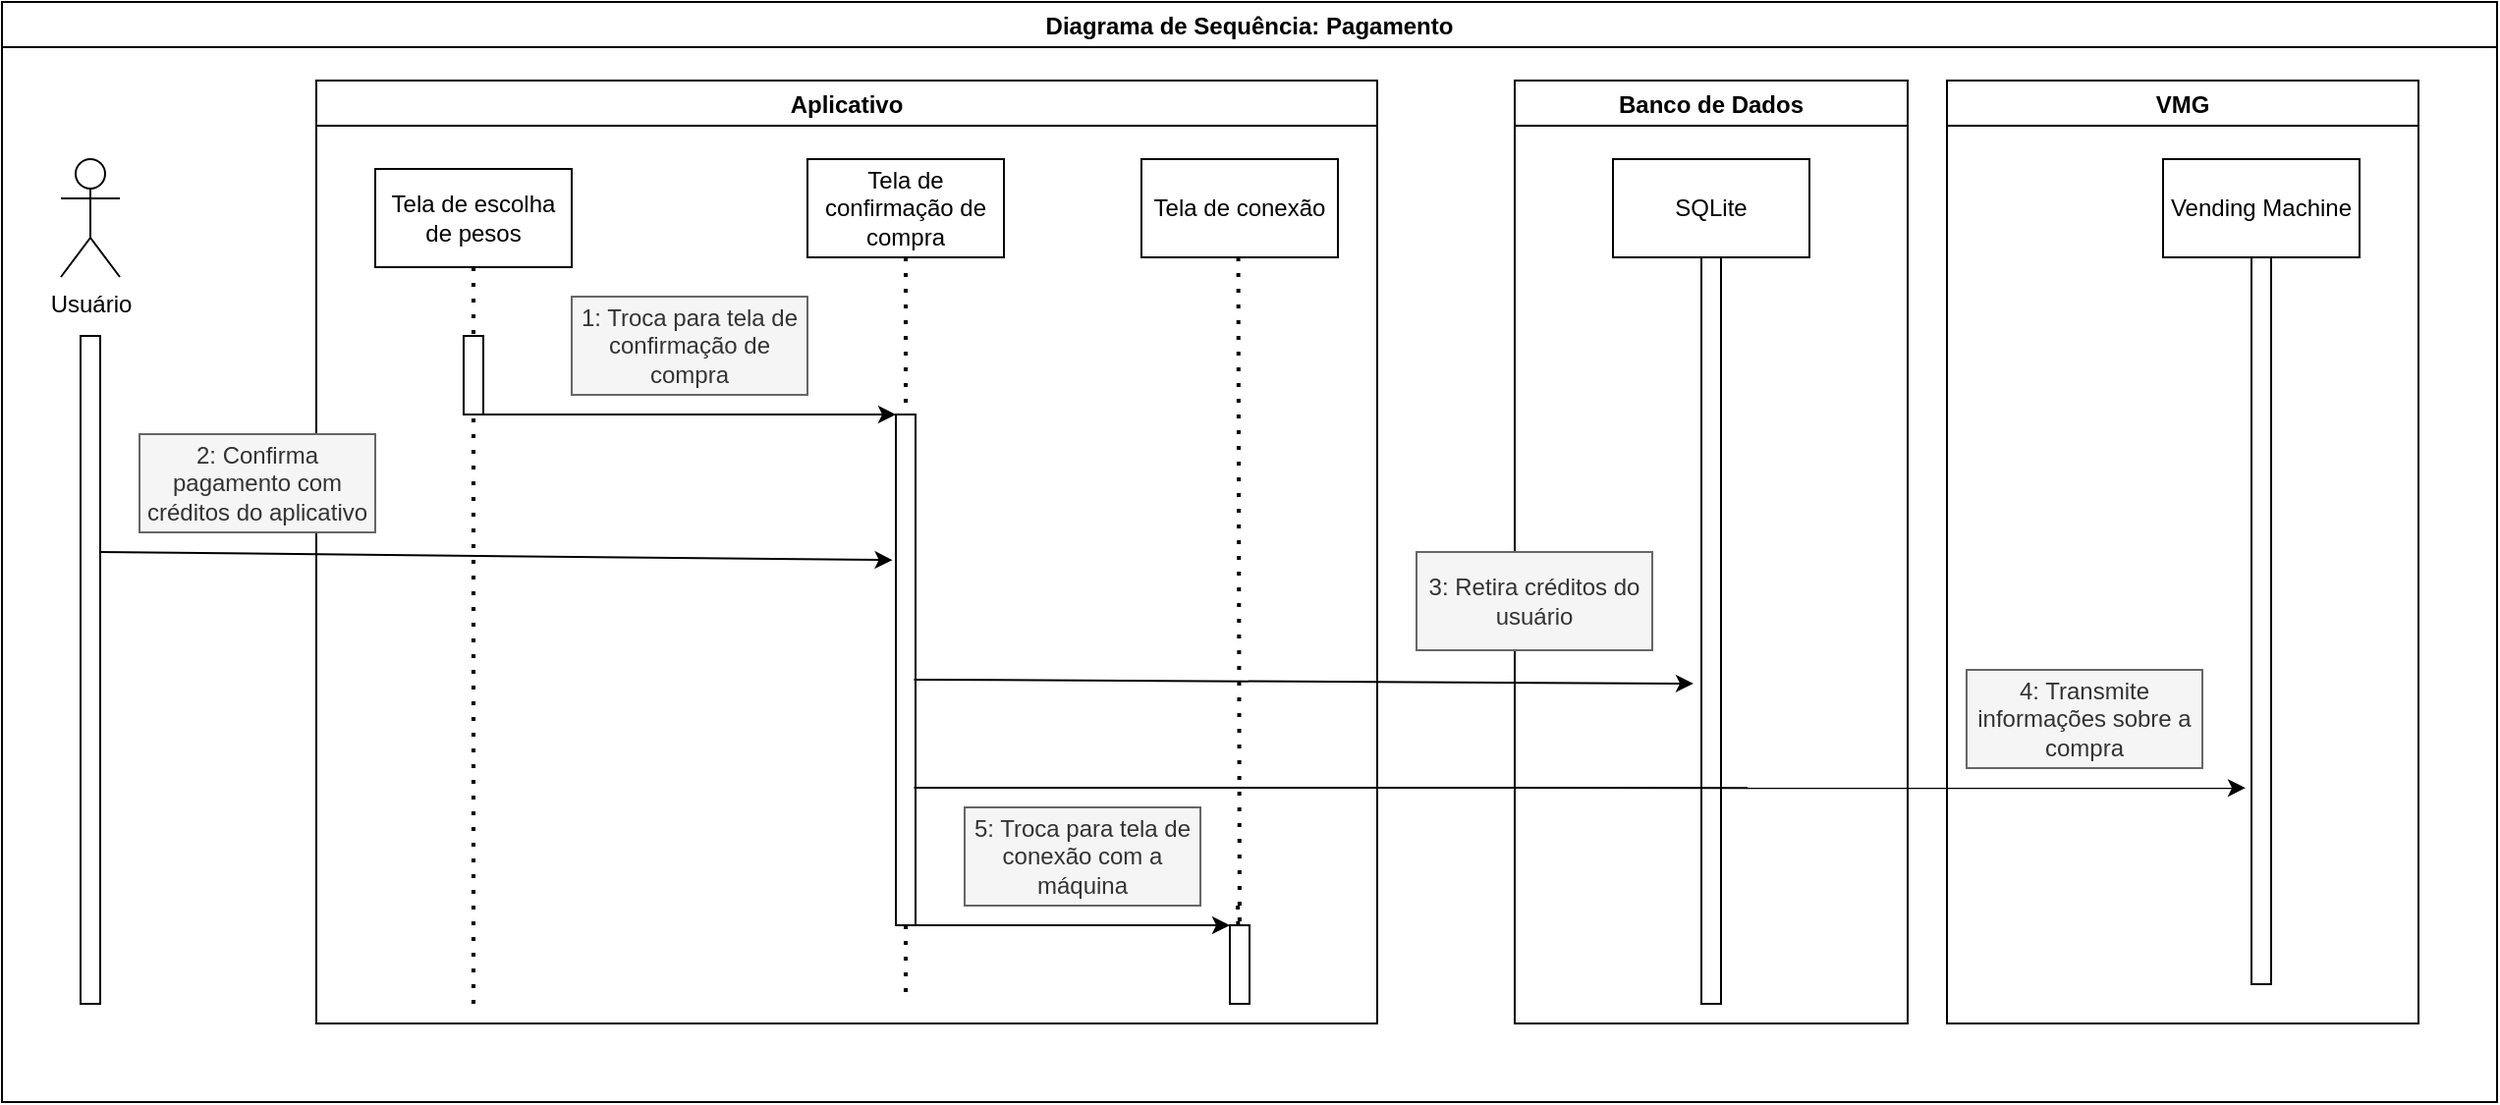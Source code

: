 <mxfile version="17.4.2" type="device"><diagram id="3SfeYP3rMIyX_49VG1b-" name="Page-1"><mxGraphModel dx="695" dy="1246" grid="1" gridSize="10" guides="1" tooltips="1" connect="1" arrows="1" fold="1" page="1" pageScale="1" pageWidth="700" pageHeight="750" math="0" shadow="0"><root><mxCell id="0"/><mxCell id="1" parent="0"/><mxCell id="iY7cOR294t8O31VlDXwg-2" value="Usuário" style="shape=umlActor;verticalLabelPosition=bottom;verticalAlign=top;html=1;outlineConnect=0;" vertex="1" parent="1"><mxGeometry x="50" y="30" width="30" height="60" as="geometry"/></mxCell><mxCell id="iY7cOR294t8O31VlDXwg-3" value="Tela de escolha de pesos" style="rounded=0;whiteSpace=wrap;html=1;" vertex="1" parent="1"><mxGeometry x="210" y="35" width="100" height="50" as="geometry"/></mxCell><mxCell id="iY7cOR294t8O31VlDXwg-4" value="Tela de confirmação de compra" style="rounded=0;whiteSpace=wrap;html=1;" vertex="1" parent="1"><mxGeometry x="430" y="30" width="100" height="50" as="geometry"/></mxCell><mxCell id="iY7cOR294t8O31VlDXwg-6" value="" style="rounded=0;whiteSpace=wrap;html=1;" vertex="1" parent="1"><mxGeometry x="60" y="120" width="10" height="340" as="geometry"/></mxCell><mxCell id="iY7cOR294t8O31VlDXwg-7" value="" style="rounded=0;whiteSpace=wrap;html=1;" vertex="1" parent="1"><mxGeometry x="255" y="120" width="10" height="40" as="geometry"/></mxCell><mxCell id="iY7cOR294t8O31VlDXwg-8" value="" style="rounded=0;whiteSpace=wrap;html=1;" vertex="1" parent="1"><mxGeometry x="475" y="160" width="10" height="260" as="geometry"/></mxCell><mxCell id="iY7cOR294t8O31VlDXwg-9" value="" style="endArrow=none;dashed=1;html=1;dashPattern=1 3;strokeWidth=2;rounded=0;entryX=0.5;entryY=1;entryDx=0;entryDy=0;" edge="1" parent="1" target="iY7cOR294t8O31VlDXwg-7"><mxGeometry width="50" height="50" relative="1" as="geometry"><mxPoint x="260" y="460" as="sourcePoint"/><mxPoint x="260" y="170" as="targetPoint"/></mxGeometry></mxCell><mxCell id="iY7cOR294t8O31VlDXwg-10" value="" style="endArrow=none;dashed=1;html=1;dashPattern=1 3;strokeWidth=2;rounded=0;entryX=0.5;entryY=0;entryDx=0;entryDy=0;exitX=0.5;exitY=1;exitDx=0;exitDy=0;" edge="1" parent="1" source="iY7cOR294t8O31VlDXwg-4" target="iY7cOR294t8O31VlDXwg-8"><mxGeometry width="50" height="50" relative="1" as="geometry"><mxPoint x="270" y="330" as="sourcePoint"/><mxPoint x="270" y="170" as="targetPoint"/></mxGeometry></mxCell><mxCell id="iY7cOR294t8O31VlDXwg-11" value="" style="endArrow=none;dashed=1;html=1;dashPattern=1 3;strokeWidth=2;rounded=0;entryX=0.5;entryY=0;entryDx=0;entryDy=0;exitX=0.5;exitY=1;exitDx=0;exitDy=0;" edge="1" parent="1" source="iY7cOR294t8O31VlDXwg-3" target="iY7cOR294t8O31VlDXwg-7"><mxGeometry width="50" height="50" relative="1" as="geometry"><mxPoint x="490" y="95" as="sourcePoint"/><mxPoint x="490" y="170" as="targetPoint"/></mxGeometry></mxCell><mxCell id="iY7cOR294t8O31VlDXwg-12" value="" style="endArrow=classic;html=1;rounded=0;entryX=0;entryY=0;entryDx=0;entryDy=0;exitX=1;exitY=1;exitDx=0;exitDy=0;" edge="1" parent="1" source="iY7cOR294t8O31VlDXwg-7" target="iY7cOR294t8O31VlDXwg-8"><mxGeometry width="50" height="50" relative="1" as="geometry"><mxPoint x="260" y="260" as="sourcePoint"/><mxPoint x="310" y="210" as="targetPoint"/></mxGeometry></mxCell><mxCell id="iY7cOR294t8O31VlDXwg-13" value="1: Troca para tela de confirmação de compra" style="rounded=0;whiteSpace=wrap;html=1;fillColor=#f5f5f5;fontColor=#333333;strokeColor=#666666;" vertex="1" parent="1"><mxGeometry x="310" y="100" width="120" height="50" as="geometry"/></mxCell><mxCell id="iY7cOR294t8O31VlDXwg-16" value="" style="endArrow=classic;html=1;rounded=0;entryX=-0.171;entryY=0.285;entryDx=0;entryDy=0;exitX=1;exitY=1;exitDx=0;exitDy=0;entryPerimeter=0;" edge="1" parent="1" target="iY7cOR294t8O31VlDXwg-8"><mxGeometry width="50" height="50" relative="1" as="geometry"><mxPoint x="70" y="230" as="sourcePoint"/><mxPoint x="280" y="230.0" as="targetPoint"/></mxGeometry></mxCell><mxCell id="iY7cOR294t8O31VlDXwg-17" value="SQLite" style="rounded=0;whiteSpace=wrap;html=1;" vertex="1" parent="1"><mxGeometry x="840" y="30" width="100" height="50" as="geometry"/></mxCell><mxCell id="iY7cOR294t8O31VlDXwg-18" value="" style="rounded=0;whiteSpace=wrap;html=1;" vertex="1" parent="1"><mxGeometry x="885" y="80" width="10" height="380" as="geometry"/></mxCell><mxCell id="iY7cOR294t8O31VlDXwg-20" value="" style="endArrow=classic;html=1;rounded=0;exitX=0.924;exitY=0.519;exitDx=0;exitDy=0;exitPerimeter=0;entryX=-0.4;entryY=0.571;entryDx=0;entryDy=0;entryPerimeter=0;" edge="1" parent="1" source="iY7cOR294t8O31VlDXwg-8" target="iY7cOR294t8O31VlDXwg-18"><mxGeometry width="50" height="50" relative="1" as="geometry"><mxPoint x="430" y="320" as="sourcePoint"/><mxPoint x="650" y="290" as="targetPoint"/></mxGeometry></mxCell><mxCell id="iY7cOR294t8O31VlDXwg-21" value="Vending Machine" style="rounded=0;whiteSpace=wrap;html=1;" vertex="1" parent="1"><mxGeometry x="1120" y="30" width="100" height="50" as="geometry"/></mxCell><mxCell id="iY7cOR294t8O31VlDXwg-22" value="" style="rounded=0;whiteSpace=wrap;html=1;" vertex="1" parent="1"><mxGeometry x="1165" y="80" width="10" height="370" as="geometry"/></mxCell><mxCell id="iY7cOR294t8O31VlDXwg-23" value="4: Transmite informações sobre a compra" style="rounded=0;whiteSpace=wrap;html=1;fillColor=#f5f5f5;fontColor=#333333;strokeColor=#666666;" vertex="1" parent="1"><mxGeometry x="1020" y="290" width="120" height="50" as="geometry"/></mxCell><mxCell id="iY7cOR294t8O31VlDXwg-24" value="" style="endArrow=classic;html=1;rounded=0;exitX=0.924;exitY=0.519;exitDx=0;exitDy=0;exitPerimeter=0;entryX=-0.3;entryY=0.73;entryDx=0;entryDy=0;entryPerimeter=0;" edge="1" parent="1" target="iY7cOR294t8O31VlDXwg-22"><mxGeometry width="50" height="50" relative="1" as="geometry"><mxPoint x="484.24" y="350" as="sourcePoint"/><mxPoint x="665" y="351.12" as="targetPoint"/></mxGeometry></mxCell><mxCell id="iY7cOR294t8O31VlDXwg-26" value="5: Troca para tela de conexão com a máquina" style="rounded=0;whiteSpace=wrap;html=1;fillColor=#f5f5f5;fontColor=#333333;strokeColor=#666666;" vertex="1" parent="1"><mxGeometry x="510" y="360" width="120" height="50" as="geometry"/></mxCell><mxCell id="iY7cOR294t8O31VlDXwg-29" value="Tela de conexão" style="rounded=0;whiteSpace=wrap;html=1;" vertex="1" parent="1"><mxGeometry x="600" y="30" width="100" height="50" as="geometry"/></mxCell><mxCell id="iY7cOR294t8O31VlDXwg-30" value="" style="endArrow=none;dashed=1;html=1;dashPattern=1 3;strokeWidth=2;rounded=0;exitX=0.5;exitY=1;exitDx=0;exitDy=0;startArrow=none;" edge="1" parent="1" source="iY7cOR294t8O31VlDXwg-31"><mxGeometry width="50" height="50" relative="1" as="geometry"><mxPoint x="649.29" y="80" as="sourcePoint"/><mxPoint x="649" y="410" as="targetPoint"/></mxGeometry></mxCell><mxCell id="iY7cOR294t8O31VlDXwg-31" value="" style="rounded=0;whiteSpace=wrap;html=1;" vertex="1" parent="1"><mxGeometry x="645" y="420" width="10" height="40" as="geometry"/></mxCell><mxCell id="iY7cOR294t8O31VlDXwg-32" value="" style="endArrow=none;dashed=1;html=1;dashPattern=1 3;strokeWidth=2;rounded=0;exitX=0.5;exitY=1;exitDx=0;exitDy=0;" edge="1" parent="1" target="iY7cOR294t8O31VlDXwg-31"><mxGeometry width="50" height="50" relative="1" as="geometry"><mxPoint x="649.29" y="80" as="sourcePoint"/><mxPoint x="649" y="410" as="targetPoint"/></mxGeometry></mxCell><mxCell id="iY7cOR294t8O31VlDXwg-35" value="" style="endArrow=classic;html=1;rounded=0;exitX=0.75;exitY=1;exitDx=0;exitDy=0;entryX=0;entryY=0;entryDx=0;entryDy=0;" edge="1" parent="1" source="iY7cOR294t8O31VlDXwg-8" target="iY7cOR294t8O31VlDXwg-31"><mxGeometry width="50" height="50" relative="1" as="geometry"><mxPoint x="640" y="410" as="sourcePoint"/><mxPoint x="690" y="360" as="targetPoint"/></mxGeometry></mxCell><mxCell id="iY7cOR294t8O31VlDXwg-36" value="" style="endArrow=none;dashed=1;html=1;dashPattern=1 3;strokeWidth=2;rounded=0;exitX=0.5;exitY=1;exitDx=0;exitDy=0;" edge="1" parent="1" source="iY7cOR294t8O31VlDXwg-8"><mxGeometry width="50" height="50" relative="1" as="geometry"><mxPoint x="370" y="350" as="sourcePoint"/><mxPoint x="480" y="460" as="targetPoint"/></mxGeometry></mxCell><mxCell id="iY7cOR294t8O31VlDXwg-38" value="VMG" style="swimlane;" vertex="1" parent="1"><mxGeometry x="1010" y="-10" width="240" height="480" as="geometry"/></mxCell><mxCell id="iY7cOR294t8O31VlDXwg-39" value="Banco de Dados" style="swimlane;" vertex="1" parent="1"><mxGeometry x="790" y="-10" width="200" height="480" as="geometry"/></mxCell><mxCell id="iY7cOR294t8O31VlDXwg-19" value="3: Retira créditos do usuário" style="rounded=0;whiteSpace=wrap;html=1;fillColor=#f5f5f5;fontColor=#333333;strokeColor=#666666;" vertex="1" parent="1"><mxGeometry x="740" y="230" width="120" height="50" as="geometry"/></mxCell><mxCell id="iY7cOR294t8O31VlDXwg-40" value="Aplicativo" style="swimlane;" vertex="1" parent="1"><mxGeometry x="180" y="-10" width="540" height="480" as="geometry"/></mxCell><mxCell id="iY7cOR294t8O31VlDXwg-15" value="2: Confirma pagamento com créditos do aplicativo" style="rounded=0;whiteSpace=wrap;html=1;fillColor=#f5f5f5;fontColor=#333333;strokeColor=#666666;" vertex="1" parent="1"><mxGeometry x="90" y="170" width="120" height="50" as="geometry"/></mxCell><mxCell id="iY7cOR294t8O31VlDXwg-41" value="Diagrama de Sequência: Pagamento" style="swimlane;" vertex="1" parent="1"><mxGeometry x="20" y="-50" width="1270" height="560" as="geometry"/></mxCell></root></mxGraphModel></diagram></mxfile>